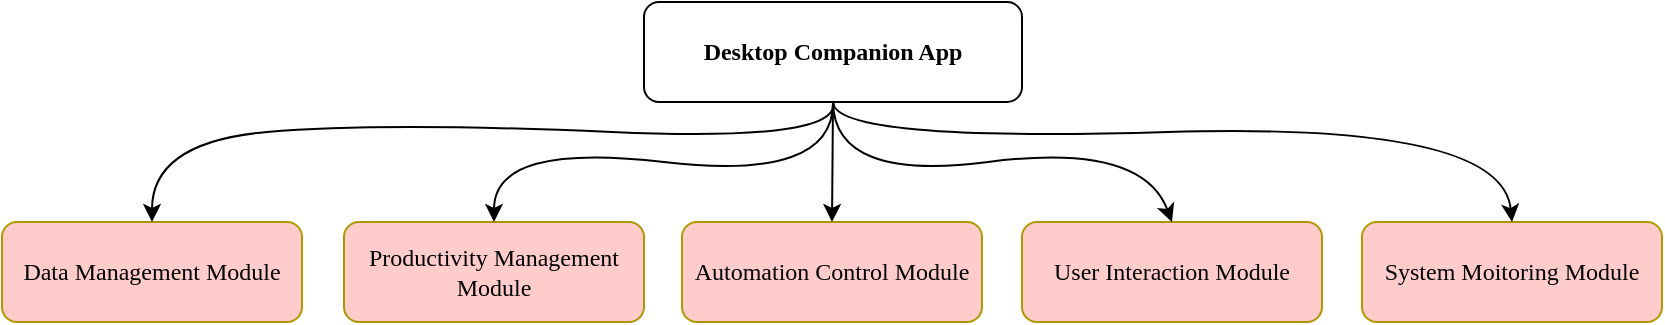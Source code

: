 <mxfile version="26.2.14">
  <diagram name="Page-1" id="c7558073-3199-34d8-9f00-42111426c3f3">
    <mxGraphModel dx="1169" dy="696" grid="1" gridSize="10" guides="1" tooltips="1" connect="1" arrows="1" fold="1" page="1" pageScale="1" pageWidth="826" pageHeight="1169" background="none" math="0" shadow="0">
      <root>
        <mxCell id="0" />
        <mxCell id="1" parent="0" />
        <mxCell id="bJnAAFmlwfhufU2LJanT-96" value="&lt;b&gt;&lt;font data-font-src=&quot;https://fonts.googleapis.com/css?family=Montserrat&quot; face=&quot;Montserrat&quot;&gt;&lt;span style=&quot;color: light-dark(rgb(0, 0, 0), rgb(0, 0, 0));&quot;&gt;Desktop Companion App&lt;/span&gt;&lt;/font&gt;&lt;/b&gt;" style="rounded=1;whiteSpace=wrap;html=1;fillColor=light-dark(#FFFFFF,#FFE6CC);" vertex="1" parent="1">
          <mxGeometry x="351" y="30" width="189" height="50" as="geometry" />
        </mxCell>
        <mxCell id="bJnAAFmlwfhufU2LJanT-100" value="&lt;font data-font-src=&quot;https://fonts.googleapis.com/css?family=Montserrat&quot; face=&quot;Montserrat&quot;&gt;&lt;span style=&quot;color: light-dark(rgb(0, 0, 0), rgb(0, 0, 0));&quot;&gt;User Interaction Module&lt;/span&gt;&lt;/font&gt;" style="rounded=1;whiteSpace=wrap;html=1;fillColor=light-dark(#FFCCCC,#FFCCCC);strokeColor=#B09500;fontColor=#000000;" vertex="1" parent="1">
          <mxGeometry x="540" y="140" width="150" height="50" as="geometry" />
        </mxCell>
        <mxCell id="bJnAAFmlwfhufU2LJanT-101" value="&lt;font data-font-src=&quot;https://fonts.googleapis.com/css?family=Montserrat&quot; face=&quot;Montserrat&quot;&gt;&lt;span style=&quot;color: light-dark(rgb(0, 0, 0), rgb(0, 0, 0));&quot;&gt;&lt;span style=&quot;color: light-dark(rgb(0, 0, 0), rgb(0, 0, 0));&quot;&gt;Sy&lt;/span&gt;stem Moitoring Module&lt;/span&gt;&lt;/font&gt;" style="rounded=1;whiteSpace=wrap;html=1;fillColor=light-dark(#FFCCCC,#FFFFCC);strokeColor=#B09500;fontColor=#000000;" vertex="1" parent="1">
          <mxGeometry x="710" y="140" width="150" height="50" as="geometry" />
        </mxCell>
        <mxCell id="bJnAAFmlwfhufU2LJanT-102" value="&lt;font data-font-src=&quot;https://fonts.googleapis.com/css?family=Montserrat&quot; face=&quot;Montserrat&quot;&gt;&lt;span style=&quot;color: light-dark(rgb(0, 0, 0), rgb(0, 0, 0));&quot;&gt;Automation Control Module&lt;/span&gt;&lt;/font&gt;" style="rounded=1;whiteSpace=wrap;html=1;fillColor=light-dark(#FFCCCC,#E6FFCC);strokeColor=#B09500;fontColor=#000000;" vertex="1" parent="1">
          <mxGeometry x="370" y="140" width="150" height="50" as="geometry" />
        </mxCell>
        <mxCell id="bJnAAFmlwfhufU2LJanT-103" value="&lt;font data-font-src=&quot;https://fonts.googleapis.com/css?family=Montserrat&quot; face=&quot;Montserrat&quot;&gt;&lt;span style=&quot;color: light-dark(rgb(0, 0, 0), rgb(0, 0, 0));&quot;&gt;Data Management Module&lt;/span&gt;&lt;/font&gt;" style="rounded=1;whiteSpace=wrap;html=1;fillColor=light-dark(#FFCCCC,#CCFFCC);strokeColor=#B09500;fontColor=#000000;" vertex="1" parent="1">
          <mxGeometry x="30" y="140" width="150" height="50" as="geometry" />
        </mxCell>
        <mxCell id="bJnAAFmlwfhufU2LJanT-104" value="&lt;font data-font-src=&quot;https://fonts.googleapis.com/css?family=Montserrat&quot; face=&quot;Montserrat&quot;&gt;&lt;span style=&quot;color: light-dark(rgb(0, 0, 0), rgb(0, 0, 0));&quot;&gt;Productivity Management Module&lt;/span&gt;&lt;/font&gt;" style="rounded=1;whiteSpace=wrap;html=1;fillColor=light-dark(#FFCCCC,#CCFFFF);strokeColor=#B09500;fontColor=#000000;" vertex="1" parent="1">
          <mxGeometry x="201" y="140" width="150" height="50" as="geometry" />
        </mxCell>
        <mxCell id="bJnAAFmlwfhufU2LJanT-107" value="" style="curved=1;endArrow=classic;html=1;rounded=0;exitX=0.5;exitY=1;exitDx=0;exitDy=0;entryX=0.5;entryY=0;entryDx=0;entryDy=0;" edge="1" parent="1" source="bJnAAFmlwfhufU2LJanT-96" target="bJnAAFmlwfhufU2LJanT-103">
          <mxGeometry width="50" height="50" relative="1" as="geometry">
            <mxPoint x="380" y="400" as="sourcePoint" />
            <mxPoint x="430" y="350" as="targetPoint" />
            <Array as="points">
              <mxPoint x="450" y="100" />
              <mxPoint x="220" y="90" />
              <mxPoint x="105" y="100" />
            </Array>
          </mxGeometry>
        </mxCell>
        <mxCell id="bJnAAFmlwfhufU2LJanT-108" value="" style="curved=1;endArrow=classic;html=1;rounded=0;exitX=0.5;exitY=1;exitDx=0;exitDy=0;entryX=0.5;entryY=0;entryDx=0;entryDy=0;" edge="1" parent="1" source="bJnAAFmlwfhufU2LJanT-96" target="bJnAAFmlwfhufU2LJanT-101">
          <mxGeometry width="50" height="50" relative="1" as="geometry">
            <mxPoint x="771" y="310" as="sourcePoint" />
            <mxPoint x="430" y="370" as="targetPoint" />
            <Array as="points">
              <mxPoint x="446" y="100" />
              <mxPoint x="780" y="90" />
            </Array>
          </mxGeometry>
        </mxCell>
        <mxCell id="bJnAAFmlwfhufU2LJanT-111" value="" style="curved=1;endArrow=classic;html=1;rounded=0;entryX=0.5;entryY=0;entryDx=0;entryDy=0;exitX=0.5;exitY=1;exitDx=0;exitDy=0;" edge="1" parent="1" source="bJnAAFmlwfhufU2LJanT-96" target="bJnAAFmlwfhufU2LJanT-104">
          <mxGeometry width="50" height="50" relative="1" as="geometry">
            <mxPoint x="380" y="360" as="sourcePoint" />
            <mxPoint x="430" y="310" as="targetPoint" />
            <Array as="points">
              <mxPoint x="446" y="120" />
              <mxPoint x="276" y="100" />
            </Array>
          </mxGeometry>
        </mxCell>
        <mxCell id="bJnAAFmlwfhufU2LJanT-112" value="" style="curved=1;endArrow=classic;html=1;rounded=0;entryX=0.5;entryY=0;entryDx=0;entryDy=0;exitX=0.5;exitY=1;exitDx=0;exitDy=0;" edge="1" parent="1" source="bJnAAFmlwfhufU2LJanT-96" target="bJnAAFmlwfhufU2LJanT-100">
          <mxGeometry width="50" height="50" relative="1" as="geometry">
            <mxPoint x="776" y="80" as="sourcePoint" />
            <mxPoint x="606" y="140" as="targetPoint" />
            <Array as="points">
              <mxPoint x="446" y="120" />
              <mxPoint x="600" y="100" />
            </Array>
          </mxGeometry>
        </mxCell>
        <mxCell id="bJnAAFmlwfhufU2LJanT-113" value="" style="endArrow=classic;html=1;rounded=0;exitX=0.5;exitY=1;exitDx=0;exitDy=0;entryX=0.5;entryY=0;entryDx=0;entryDy=0;" edge="1" parent="1" source="bJnAAFmlwfhufU2LJanT-96" target="bJnAAFmlwfhufU2LJanT-102">
          <mxGeometry width="50" height="50" relative="1" as="geometry">
            <mxPoint x="380" y="360" as="sourcePoint" />
            <mxPoint x="430" y="310" as="targetPoint" />
          </mxGeometry>
        </mxCell>
      </root>
    </mxGraphModel>
  </diagram>
</mxfile>
